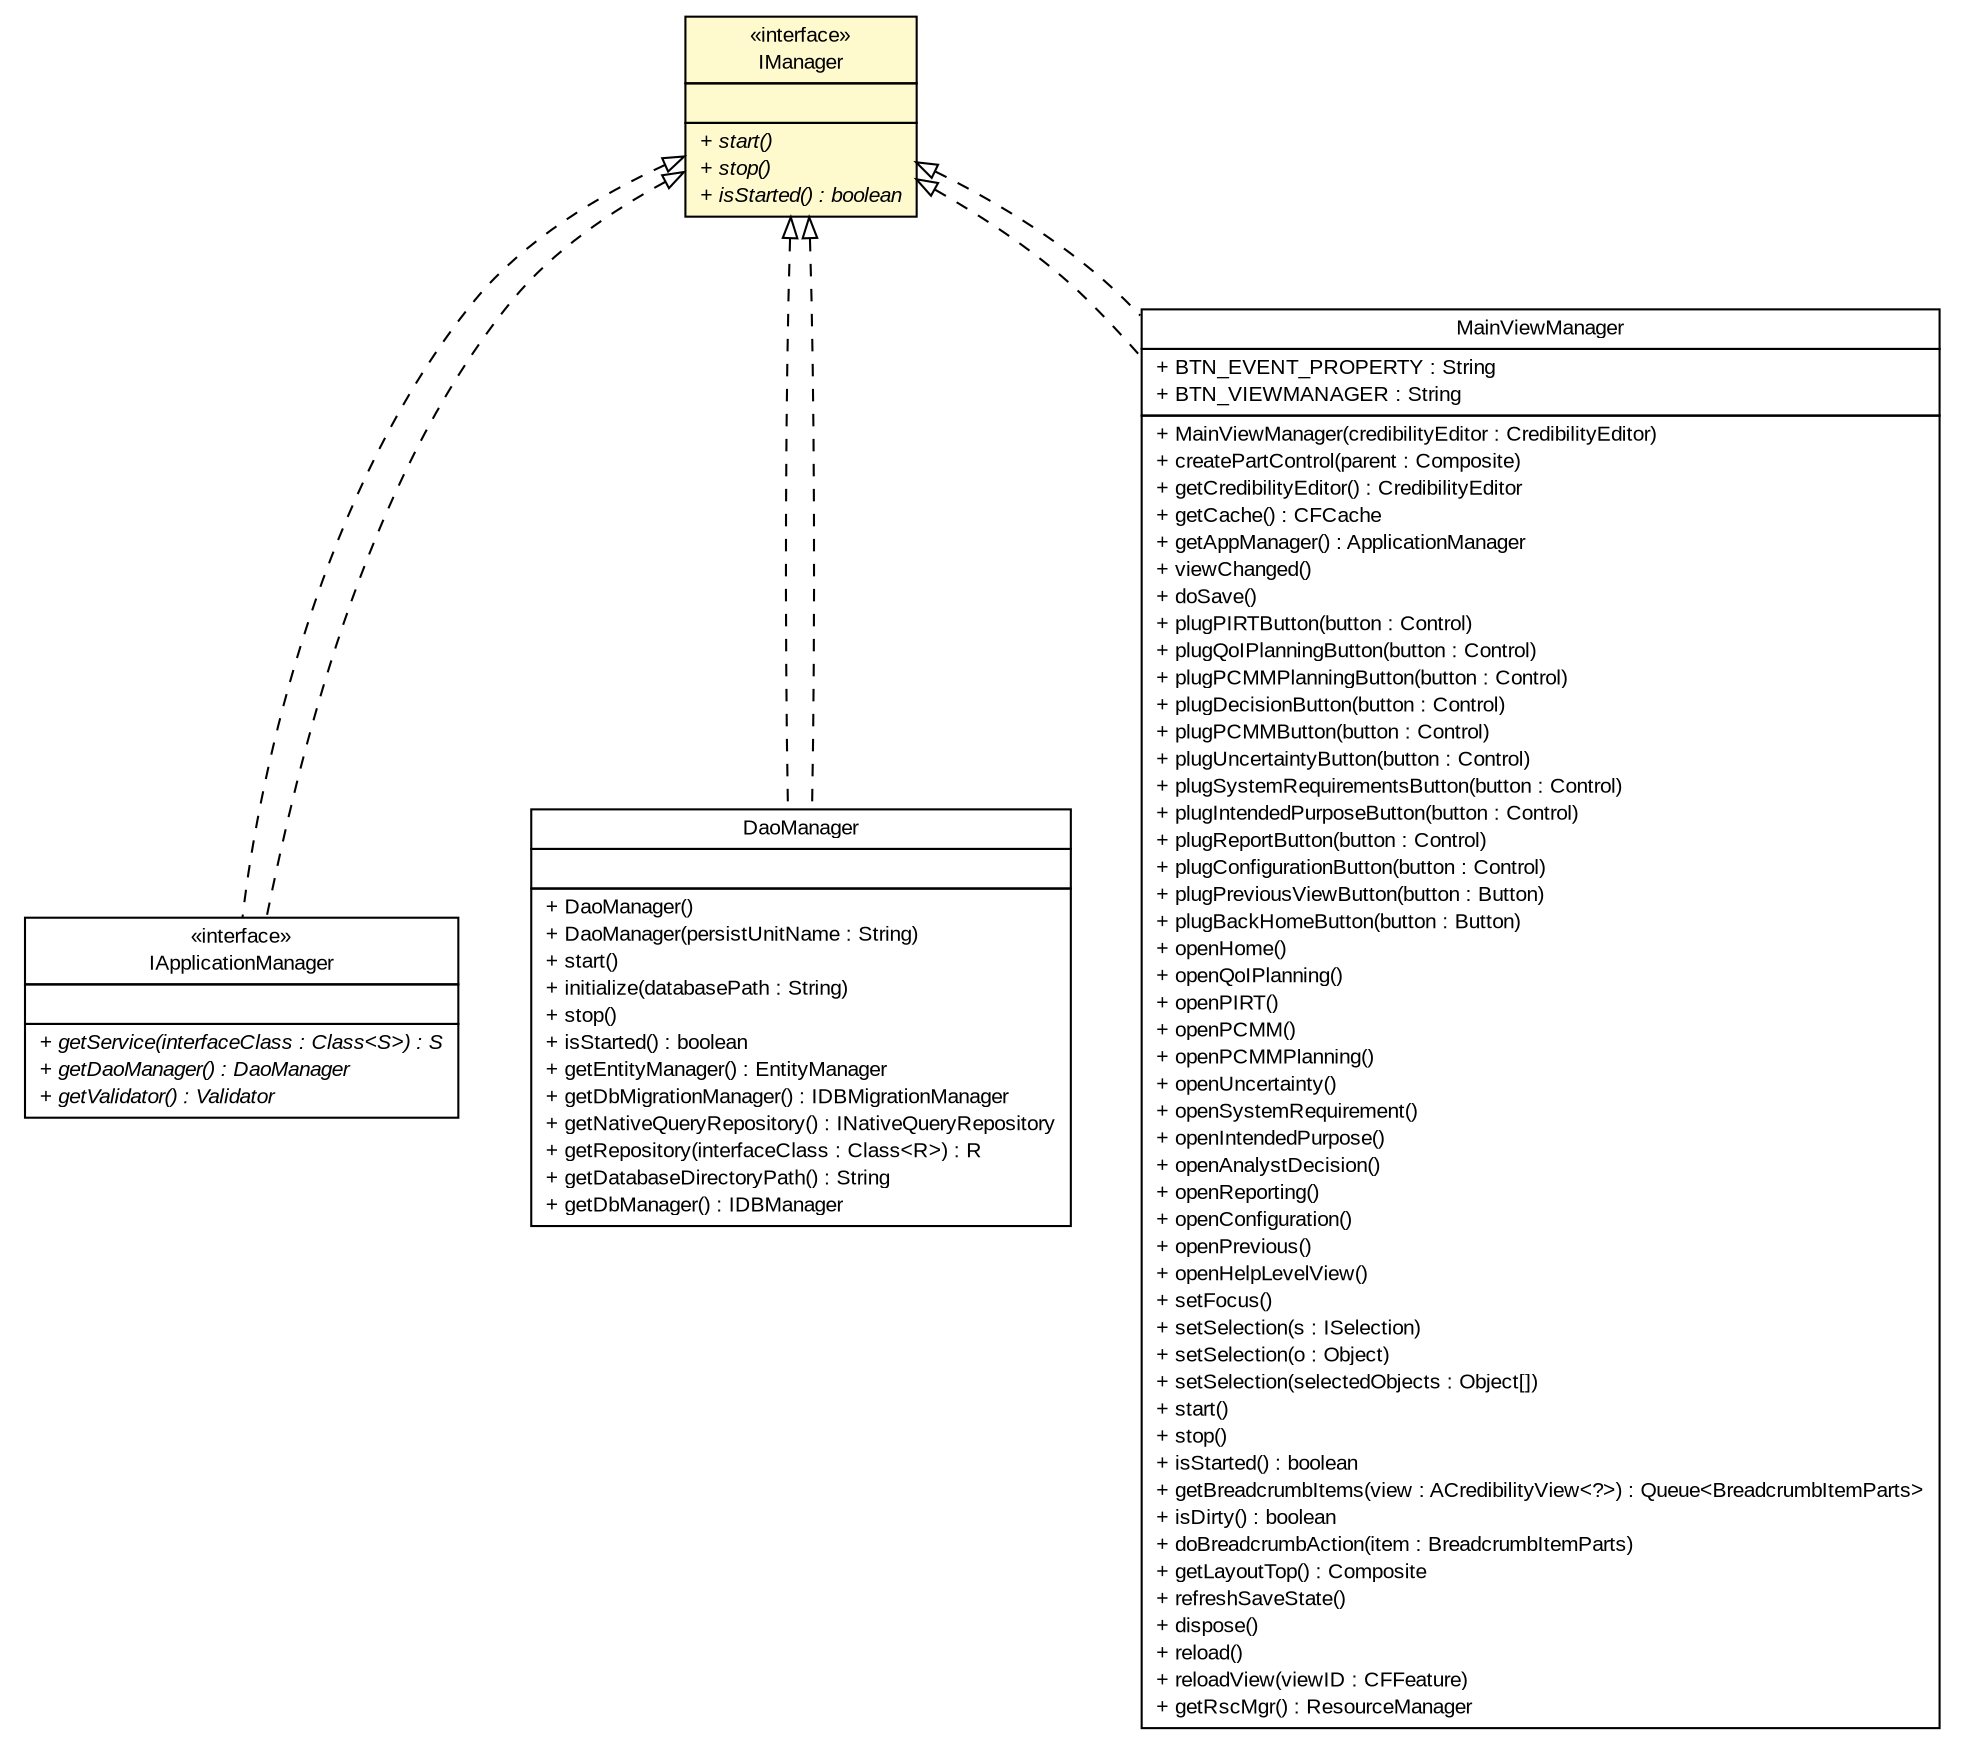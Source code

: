 #!/usr/local/bin/dot
#
# Class diagram 
# Generated by UMLGraph version R5_6-24-gf6e263 (http://www.umlgraph.org/)
#

digraph G {
	edge [fontname="arial",fontsize=10,labelfontname="arial",labelfontsize=10];
	node [fontname="arial",fontsize=10,shape=plaintext];
	nodesep=0.25;
	ranksep=0.5;
	// gov.sandia.cf.application.IApplicationManager
	c165527 [label=<<table title="gov.sandia.cf.application.IApplicationManager" border="0" cellborder="1" cellspacing="0" cellpadding="2" port="p" href="../application/IApplicationManager.html">
		<tr><td><table border="0" cellspacing="0" cellpadding="1">
<tr><td align="center" balign="center"> &#171;interface&#187; </td></tr>
<tr><td align="center" balign="center"> IApplicationManager </td></tr>
		</table></td></tr>
		<tr><td><table border="0" cellspacing="0" cellpadding="1">
<tr><td align="left" balign="left">  </td></tr>
		</table></td></tr>
		<tr><td><table border="0" cellspacing="0" cellpadding="1">
<tr><td align="left" balign="left"><font face="arial italic" point-size="10.0"> + getService(interfaceClass : Class&lt;S&gt;) : S </font></td></tr>
<tr><td align="left" balign="left"><font face="arial italic" point-size="10.0"> + getDaoManager() : DaoManager </font></td></tr>
<tr><td align="left" balign="left"><font face="arial italic" point-size="10.0"> + getValidator() : Validator </font></td></tr>
		</table></td></tr>
		</table>>, URL="../application/IApplicationManager.html", fontname="arial", fontcolor="black", fontsize=10.0];
	// gov.sandia.cf.dao.DaoManager
	c165583 [label=<<table title="gov.sandia.cf.dao.DaoManager" border="0" cellborder="1" cellspacing="0" cellpadding="2" port="p" href="../dao/DaoManager.html">
		<tr><td><table border="0" cellspacing="0" cellpadding="1">
<tr><td align="center" balign="center"> DaoManager </td></tr>
		</table></td></tr>
		<tr><td><table border="0" cellspacing="0" cellpadding="1">
<tr><td align="left" balign="left">  </td></tr>
		</table></td></tr>
		<tr><td><table border="0" cellspacing="0" cellpadding="1">
<tr><td align="left" balign="left"> + DaoManager() </td></tr>
<tr><td align="left" balign="left"> + DaoManager(persistUnitName : String) </td></tr>
<tr><td align="left" balign="left"> + start() </td></tr>
<tr><td align="left" balign="left"> + initialize(databasePath : String) </td></tr>
<tr><td align="left" balign="left"> + stop() </td></tr>
<tr><td align="left" balign="left"> + isStarted() : boolean </td></tr>
<tr><td align="left" balign="left"> + getEntityManager() : EntityManager </td></tr>
<tr><td align="left" balign="left"> + getDbMigrationManager() : IDBMigrationManager </td></tr>
<tr><td align="left" balign="left"> + getNativeQueryRepository() : INativeQueryRepository </td></tr>
<tr><td align="left" balign="left"> + getRepository(interfaceClass : Class&lt;R&gt;) : R </td></tr>
<tr><td align="left" balign="left"> + getDatabaseDirectoryPath() : String </td></tr>
<tr><td align="left" balign="left"> + getDbManager() : IDBManager </td></tr>
		</table></td></tr>
		</table>>, URL="../dao/DaoManager.html", fontname="arial", fontcolor="black", fontsize=10.0];
	// gov.sandia.cf.launcher.IManager
	c165730 [label=<<table title="gov.sandia.cf.launcher.IManager" border="0" cellborder="1" cellspacing="0" cellpadding="2" port="p" bgcolor="lemonChiffon" href="./IManager.html">
		<tr><td><table border="0" cellspacing="0" cellpadding="1">
<tr><td align="center" balign="center"> &#171;interface&#187; </td></tr>
<tr><td align="center" balign="center"> IManager </td></tr>
		</table></td></tr>
		<tr><td><table border="0" cellspacing="0" cellpadding="1">
<tr><td align="left" balign="left">  </td></tr>
		</table></td></tr>
		<tr><td><table border="0" cellspacing="0" cellpadding="1">
<tr><td align="left" balign="left"><font face="arial italic" point-size="10.0"> + start() </font></td></tr>
<tr><td align="left" balign="left"><font face="arial italic" point-size="10.0"> + stop() </font></td></tr>
<tr><td align="left" balign="left"><font face="arial italic" point-size="10.0"> + isStarted() : boolean </font></td></tr>
		</table></td></tr>
		</table>>, URL="./IManager.html", fontname="arial", fontcolor="black", fontsize=10.0];
	// gov.sandia.cf.parts.ui.MainViewManager
	c165932 [label=<<table title="gov.sandia.cf.parts.ui.MainViewManager" border="0" cellborder="1" cellspacing="0" cellpadding="2" port="p" href="../parts/ui/MainViewManager.html">
		<tr><td><table border="0" cellspacing="0" cellpadding="1">
<tr><td align="center" balign="center"> MainViewManager </td></tr>
		</table></td></tr>
		<tr><td><table border="0" cellspacing="0" cellpadding="1">
<tr><td align="left" balign="left"> + BTN_EVENT_PROPERTY : String </td></tr>
<tr><td align="left" balign="left"> + BTN_VIEWMANAGER : String </td></tr>
		</table></td></tr>
		<tr><td><table border="0" cellspacing="0" cellpadding="1">
<tr><td align="left" balign="left"> + MainViewManager(credibilityEditor : CredibilityEditor) </td></tr>
<tr><td align="left" balign="left"> + createPartControl(parent : Composite) </td></tr>
<tr><td align="left" balign="left"> + getCredibilityEditor() : CredibilityEditor </td></tr>
<tr><td align="left" balign="left"> + getCache() : CFCache </td></tr>
<tr><td align="left" balign="left"> + getAppManager() : ApplicationManager </td></tr>
<tr><td align="left" balign="left"> + viewChanged() </td></tr>
<tr><td align="left" balign="left"> + doSave() </td></tr>
<tr><td align="left" balign="left"> + plugPIRTButton(button : Control) </td></tr>
<tr><td align="left" balign="left"> + plugQoIPlanningButton(button : Control) </td></tr>
<tr><td align="left" balign="left"> + plugPCMMPlanningButton(button : Control) </td></tr>
<tr><td align="left" balign="left"> + plugDecisionButton(button : Control) </td></tr>
<tr><td align="left" balign="left"> + plugPCMMButton(button : Control) </td></tr>
<tr><td align="left" balign="left"> + plugUncertaintyButton(button : Control) </td></tr>
<tr><td align="left" balign="left"> + plugSystemRequirementsButton(button : Control) </td></tr>
<tr><td align="left" balign="left"> + plugIntendedPurposeButton(button : Control) </td></tr>
<tr><td align="left" balign="left"> + plugReportButton(button : Control) </td></tr>
<tr><td align="left" balign="left"> + plugConfigurationButton(button : Control) </td></tr>
<tr><td align="left" balign="left"> + plugPreviousViewButton(button : Button) </td></tr>
<tr><td align="left" balign="left"> + plugBackHomeButton(button : Button) </td></tr>
<tr><td align="left" balign="left"> + openHome() </td></tr>
<tr><td align="left" balign="left"> + openQoIPlanning() </td></tr>
<tr><td align="left" balign="left"> + openPIRT() </td></tr>
<tr><td align="left" balign="left"> + openPCMM() </td></tr>
<tr><td align="left" balign="left"> + openPCMMPlanning() </td></tr>
<tr><td align="left" balign="left"> + openUncertainty() </td></tr>
<tr><td align="left" balign="left"> + openSystemRequirement() </td></tr>
<tr><td align="left" balign="left"> + openIntendedPurpose() </td></tr>
<tr><td align="left" balign="left"> + openAnalystDecision() </td></tr>
<tr><td align="left" balign="left"> + openReporting() </td></tr>
<tr><td align="left" balign="left"> + openConfiguration() </td></tr>
<tr><td align="left" balign="left"> + openPrevious() </td></tr>
<tr><td align="left" balign="left"> + openHelpLevelView() </td></tr>
<tr><td align="left" balign="left"> + setFocus() </td></tr>
<tr><td align="left" balign="left"> + setSelection(s : ISelection) </td></tr>
<tr><td align="left" balign="left"> + setSelection(o : Object) </td></tr>
<tr><td align="left" balign="left"> + setSelection(selectedObjects : Object[]) </td></tr>
<tr><td align="left" balign="left"> + start() </td></tr>
<tr><td align="left" balign="left"> + stop() </td></tr>
<tr><td align="left" balign="left"> + isStarted() : boolean </td></tr>
<tr><td align="left" balign="left"> + getBreadcrumbItems(view : ACredibilityView&lt;?&gt;) : Queue&lt;BreadcrumbItemParts&gt; </td></tr>
<tr><td align="left" balign="left"> + isDirty() : boolean </td></tr>
<tr><td align="left" balign="left"> + doBreadcrumbAction(item : BreadcrumbItemParts) </td></tr>
<tr><td align="left" balign="left"> + getLayoutTop() : Composite </td></tr>
<tr><td align="left" balign="left"> + refreshSaveState() </td></tr>
<tr><td align="left" balign="left"> + dispose() </td></tr>
<tr><td align="left" balign="left"> + reload() </td></tr>
<tr><td align="left" balign="left"> + reloadView(viewID : CFFeature) </td></tr>
<tr><td align="left" balign="left"> + getRscMgr() : ResourceManager </td></tr>
		</table></td></tr>
		</table>>, URL="../parts/ui/MainViewManager.html", fontname="arial", fontcolor="black", fontsize=10.0];
	//gov.sandia.cf.application.IApplicationManager implements gov.sandia.cf.launcher.IManager
	c165730:p -> c165527:p [dir=back,arrowtail=empty,style=dashed];
	//gov.sandia.cf.dao.DaoManager implements gov.sandia.cf.launcher.IManager
	c165730:p -> c165583:p [dir=back,arrowtail=empty,style=dashed];
	//gov.sandia.cf.parts.ui.MainViewManager implements gov.sandia.cf.launcher.IManager
	c165730:p -> c165932:p [dir=back,arrowtail=empty,style=dashed];
	//gov.sandia.cf.application.IApplicationManager implements gov.sandia.cf.launcher.IManager
	c165730:p -> c165527:p [dir=back,arrowtail=empty,style=dashed];
	//gov.sandia.cf.dao.DaoManager implements gov.sandia.cf.launcher.IManager
	c165730:p -> c165583:p [dir=back,arrowtail=empty,style=dashed];
	//gov.sandia.cf.parts.ui.MainViewManager implements gov.sandia.cf.launcher.IManager
	c165730:p -> c165932:p [dir=back,arrowtail=empty,style=dashed];
}

